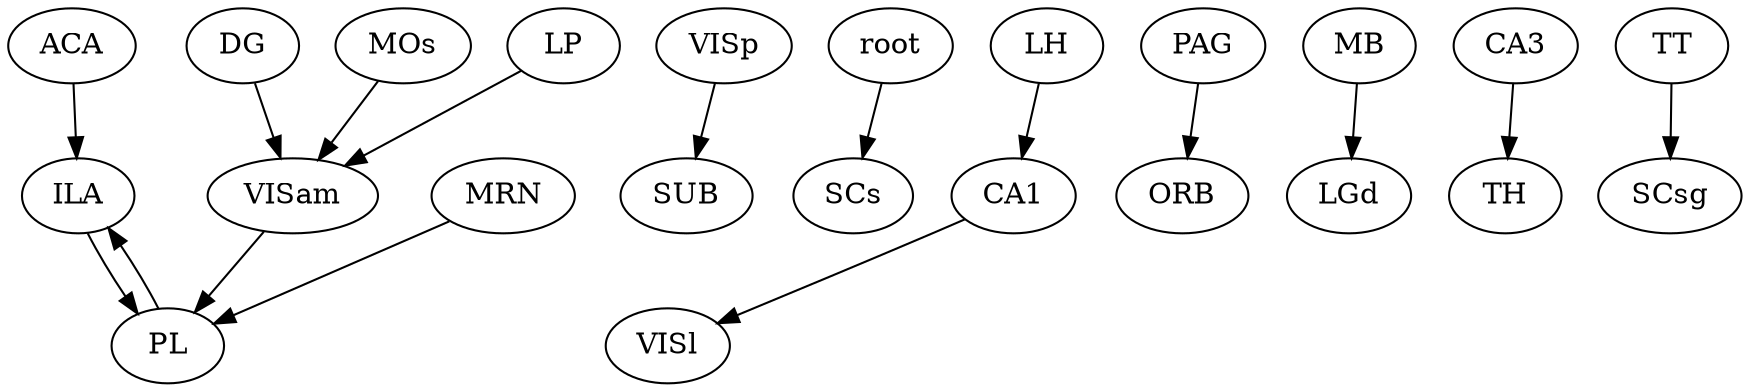 strict digraph  {
ACA;
VISp;
DG;
root;
PL;
CA1;
VISam;
LH;
MOs;
MRN;
PAG;
MB;
CA3;
LP;
TT;
ILA;
SUB;
SCs;
VISl;
ORB;
LGd;
TH;
SCsg;
ACA -> ILA  [weight="0.0021912167069398783"];
VISp -> SUB  [weight="0.038716096526833645"];
DG -> VISam  [weight="0.009935657803222836"];
root -> SCs  [weight="0.02733275930347107"];
PL -> ILA  [weight="0.020379129674229172"];
CA1 -> VISl  [weight="0.0008628041700252201"];
VISam -> PL  [weight="0.002587842240811533"];
LH -> CA1  [weight="0.03998555289366874"];
MOs -> VISam  [weight="0.04473188031519169"];
MRN -> PL  [weight="0.04058760797289503"];
PAG -> ORB  [weight="0.04756305160254211"];
MB -> LGd  [weight="0.02500135885161374"];
CA3 -> TH  [weight="0.03739893221374592"];
LP -> VISam  [weight="0.04907045035369624"];
TT -> SCsg  [weight="0.048274460050233996"];
ILA -> PL  [weight="0.025630872765637015"];
}
